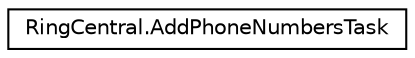 digraph "Graphical Class Hierarchy"
{
 // LATEX_PDF_SIZE
  edge [fontname="Helvetica",fontsize="10",labelfontname="Helvetica",labelfontsize="10"];
  node [fontname="Helvetica",fontsize="10",shape=record];
  rankdir="LR";
  Node0 [label="RingCentral.AddPhoneNumbersTask",height=0.2,width=0.4,color="black", fillcolor="white", style="filled",URL="$classRingCentral_1_1AddPhoneNumbersTask.html",tooltip=" "];
}
